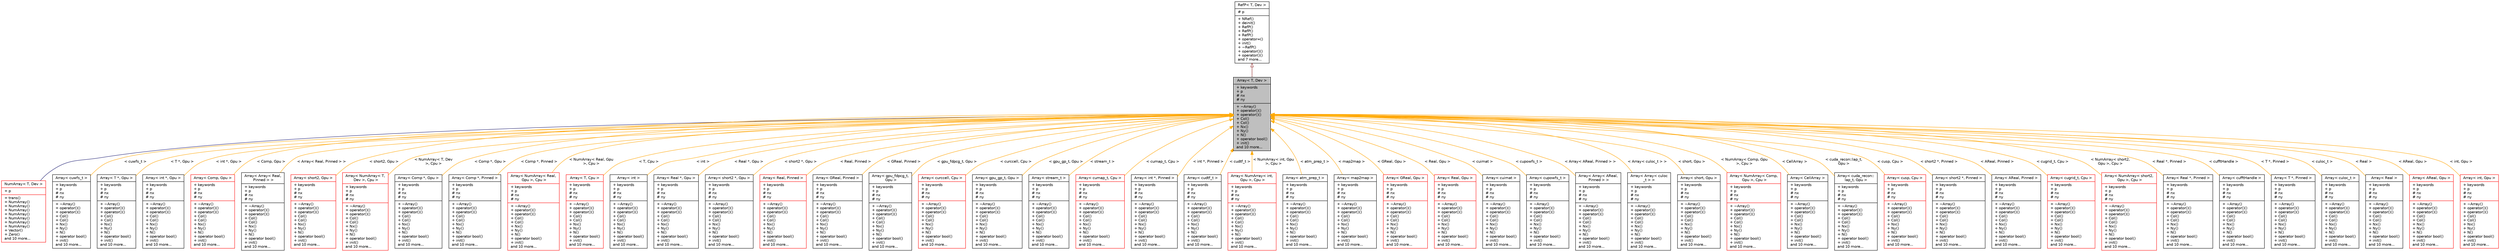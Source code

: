 digraph "Array&lt; T, Dev &gt;"
{
 // INTERACTIVE_SVG=YES
  bgcolor="transparent";
  edge [fontname="Helvetica",fontsize="10",labelfontname="Helvetica",labelfontsize="10"];
  node [fontname="Helvetica",fontsize="10",shape=record];
  Node0 [label="{Array\< T, Dev \>\n|+ keywords\l+ p\l# nx\l# ny\l|+ ~Array()\l+ operator()()\l+ operator()()\l+ Col()\l+ Col()\l+ Nx()\l+ Ny()\l+ N()\l+ operator bool()\l+ init()\land 10 more...\l}",height=0.2,width=0.4,color="black", fillcolor="grey75", style="filled", fontcolor="black"];
  Node1 -> Node0 [dir="back",color="firebrick4",fontsize="10",style="solid",arrowtail="onormal",fontname="Helvetica"];
  Node1 [label="{RefP\< T, Dev \>\n|# p\l|+ NRef()\l+ deinit()\l+ RefP()\l+ RefP()\l+ RefP()\l+ operator=()\l+ init()\l+ ~RefP()\l+ operator()()\l+ operator()()\land 7 more...\l}",height=0.2,width=0.4,color="black",URL="$class_ref_p.html"];
  Node0 -> Node2 [dir="back",color="midnightblue",fontsize="10",style="solid",arrowtail="onormal",fontname="Helvetica"];
  Node2 [label="{NumArray\< T, Dev \>\n|+ p\l|+ trans()\l+ NumArray()\l+ NumArray()\l+ NumArray()\l+ NumArray()\l+ NumArray()\l+ NumArray()\l+ NumArray()\l+ Vector()\l+ Zero()\land 10 more...\l}",height=0.2,width=0.4,color="red",URL="$class_num_array.html",tooltip="Only for array of numerical data. "];
  Node0 -> Node10 [dir="back",color="orange",fontsize="10",style="solid",label=" \< cuwfs_t \>" ,fontname="Helvetica"];
  Node10 [label="{Array\< cuwfs_t \>\n|+ keywords\l+ p\l# nx\l# ny\l|+ ~Array()\l+ operator()()\l+ operator()()\l+ Col()\l+ Col()\l+ Nx()\l+ Ny()\l+ N()\l+ operator bool()\l+ init()\land 10 more...\l}",height=0.2,width=0.4,color="black",URL="$class_array.html"];
  Node0 -> Node11 [dir="back",color="orange",fontsize="10",style="solid",label=" \< T *, Gpu \>" ,fontname="Helvetica"];
  Node11 [label="{Array\< T *, Gpu \>\n|+ keywords\l+ p\l# nx\l# ny\l|+ ~Array()\l+ operator()()\l+ operator()()\l+ Col()\l+ Col()\l+ Nx()\l+ Ny()\l+ N()\l+ operator bool()\l+ init()\land 10 more...\l}",height=0.2,width=0.4,color="black",URL="$class_array.html"];
  Node0 -> Node12 [dir="back",color="orange",fontsize="10",style="solid",label=" \< int *, Gpu \>" ,fontname="Helvetica"];
  Node12 [label="{Array\< int *, Gpu \>\n|+ keywords\l+ p\l# nx\l# ny\l|+ ~Array()\l+ operator()()\l+ operator()()\l+ Col()\l+ Col()\l+ Nx()\l+ Ny()\l+ N()\l+ operator bool()\l+ init()\land 10 more...\l}",height=0.2,width=0.4,color="black",URL="$class_array.html"];
  Node0 -> Node13 [dir="back",color="orange",fontsize="10",style="solid",label=" \< Comp, Gpu \>" ,fontname="Helvetica"];
  Node13 [label="{Array\< Comp, Gpu \>\n|+ keywords\l+ p\l# nx\l# ny\l|+ ~Array()\l+ operator()()\l+ operator()()\l+ Col()\l+ Col()\l+ Nx()\l+ Ny()\l+ N()\l+ operator bool()\l+ init()\land 10 more...\l}",height=0.2,width=0.4,color="red",URL="$class_array.html"];
  Node0 -> Node14 [dir="back",color="orange",fontsize="10",style="solid",label=" \< Array\< Real, Pinned \> \>" ,fontname="Helvetica"];
  Node14 [label="{Array\< Array\< Real,\l Pinned \> \>\n|+ keywords\l+ p\l# nx\l# ny\l|+ ~Array()\l+ operator()()\l+ operator()()\l+ Col()\l+ Col()\l+ Nx()\l+ Ny()\l+ N()\l+ operator bool()\l+ init()\land 10 more...\l}",height=0.2,width=0.4,color="black",URL="$class_array.html"];
  Node0 -> Node15 [dir="back",color="orange",fontsize="10",style="solid",label=" \< short2, Gpu \>" ,fontname="Helvetica"];
  Node15 [label="{Array\< short2, Gpu \>\n|+ keywords\l+ p\l# nx\l# ny\l|+ ~Array()\l+ operator()()\l+ operator()()\l+ Col()\l+ Col()\l+ Nx()\l+ Ny()\l+ N()\l+ operator bool()\l+ init()\land 10 more...\l}",height=0.2,width=0.4,color="red",URL="$class_array.html"];
  Node0 -> Node16 [dir="back",color="orange",fontsize="10",style="solid",label=" \< NumArray\< T, Dev\l \>, Cpu \>" ,fontname="Helvetica"];
  Node16 [label="{Array\< NumArray\< T,\l Dev \>, Cpu \>\n|+ keywords\l+ p\l# nx\l# ny\l|+ ~Array()\l+ operator()()\l+ operator()()\l+ Col()\l+ Col()\l+ Nx()\l+ Ny()\l+ N()\l+ operator bool()\l+ init()\land 10 more...\l}",height=0.2,width=0.4,color="red",URL="$class_array.html"];
  Node0 -> Node23 [dir="back",color="orange",fontsize="10",style="solid",label=" \< Comp *, Gpu \>" ,fontname="Helvetica"];
  Node23 [label="{Array\< Comp *, Gpu \>\n|+ keywords\l+ p\l# nx\l# ny\l|+ ~Array()\l+ operator()()\l+ operator()()\l+ Col()\l+ Col()\l+ Nx()\l+ Ny()\l+ N()\l+ operator bool()\l+ init()\land 10 more...\l}",height=0.2,width=0.4,color="black",URL="$class_array.html"];
  Node0 -> Node24 [dir="back",color="orange",fontsize="10",style="solid",label=" \< Comp *, Pinned \>" ,fontname="Helvetica"];
  Node24 [label="{Array\< Comp *, Pinned \>\n|+ keywords\l+ p\l# nx\l# ny\l|+ ~Array()\l+ operator()()\l+ operator()()\l+ Col()\l+ Col()\l+ Nx()\l+ Ny()\l+ N()\l+ operator bool()\l+ init()\land 10 more...\l}",height=0.2,width=0.4,color="black",URL="$class_array.html"];
  Node0 -> Node25 [dir="back",color="orange",fontsize="10",style="solid",label=" \< NumArray\< Real, Gpu\l \>, Cpu \>" ,fontname="Helvetica"];
  Node25 [label="{Array\< NumArray\< Real,\l Gpu \>, Cpu \>\n|+ keywords\l+ p\l# nx\l# ny\l|+ ~Array()\l+ operator()()\l+ operator()()\l+ Col()\l+ Col()\l+ Nx()\l+ Ny()\l+ N()\l+ operator bool()\l+ init()\land 10 more...\l}",height=0.2,width=0.4,color="red",URL="$class_array.html"];
  Node0 -> Node27 [dir="back",color="orange",fontsize="10",style="solid",label=" \< T, Cpu \>" ,fontname="Helvetica"];
  Node27 [label="{Array\< T, Cpu \>\n|+ keywords\l+ p\l# nx\l# ny\l|+ ~Array()\l+ operator()()\l+ operator()()\l+ Col()\l+ Col()\l+ Nx()\l+ Ny()\l+ N()\l+ operator bool()\l+ init()\land 10 more...\l}",height=0.2,width=0.4,color="red",URL="$class_array.html"];
  Node0 -> Node36 [dir="back",color="orange",fontsize="10",style="solid",label=" \< int \>" ,fontname="Helvetica"];
  Node36 [label="{Array\< int \>\n|+ keywords\l+ p\l# nx\l# ny\l|+ ~Array()\l+ operator()()\l+ operator()()\l+ Col()\l+ Col()\l+ Nx()\l+ Ny()\l+ N()\l+ operator bool()\l+ init()\land 10 more...\l}",height=0.2,width=0.4,color="black",URL="$class_array.html"];
  Node0 -> Node37 [dir="back",color="orange",fontsize="10",style="solid",label=" \< Real *, Gpu \>" ,fontname="Helvetica"];
  Node37 [label="{Array\< Real *, Gpu \>\n|+ keywords\l+ p\l# nx\l# ny\l|+ ~Array()\l+ operator()()\l+ operator()()\l+ Col()\l+ Col()\l+ Nx()\l+ Ny()\l+ N()\l+ operator bool()\l+ init()\land 10 more...\l}",height=0.2,width=0.4,color="black",URL="$class_array.html"];
  Node0 -> Node38 [dir="back",color="orange",fontsize="10",style="solid",label=" \< short2 *, Gpu \>" ,fontname="Helvetica"];
  Node38 [label="{Array\< short2 *, Gpu \>\n|+ keywords\l+ p\l# nx\l# ny\l|+ ~Array()\l+ operator()()\l+ operator()()\l+ Col()\l+ Col()\l+ Nx()\l+ Ny()\l+ N()\l+ operator bool()\l+ init()\land 10 more...\l}",height=0.2,width=0.4,color="black",URL="$class_array.html"];
  Node0 -> Node39 [dir="back",color="orange",fontsize="10",style="solid",label=" \< Real, Pinned \>" ,fontname="Helvetica"];
  Node39 [label="{Array\< Real, Pinned \>\n|+ keywords\l+ p\l# nx\l# ny\l|+ ~Array()\l+ operator()()\l+ operator()()\l+ Col()\l+ Col()\l+ Nx()\l+ Ny()\l+ N()\l+ operator bool()\l+ init()\land 10 more...\l}",height=0.2,width=0.4,color="red",URL="$class_array.html"];
  Node0 -> Node40 [dir="back",color="orange",fontsize="10",style="solid",label=" \< GReal, Pinned \>" ,fontname="Helvetica"];
  Node40 [label="{Array\< GReal, Pinned \>\n|+ keywords\l+ p\l# nx\l# ny\l|+ ~Array()\l+ operator()()\l+ operator()()\l+ Col()\l+ Col()\l+ Nx()\l+ Ny()\l+ N()\l+ operator bool()\l+ init()\land 10 more...\l}",height=0.2,width=0.4,color="black",URL="$class_array.html"];
  Node0 -> Node41 [dir="back",color="orange",fontsize="10",style="solid",label=" \< gpu_fdpcg_t, Gpu \>" ,fontname="Helvetica"];
  Node41 [label="{Array\< gpu_fdpcg_t,\l Gpu \>\n|+ keywords\l+ p\l# nx\l# ny\l|+ ~Array()\l+ operator()()\l+ operator()()\l+ Col()\l+ Col()\l+ Nx()\l+ Ny()\l+ N()\l+ operator bool()\l+ init()\land 10 more...\l}",height=0.2,width=0.4,color="black",URL="$class_array.html"];
  Node0 -> Node42 [dir="back",color="orange",fontsize="10",style="solid",label=" \< curccell, Cpu \>" ,fontname="Helvetica"];
  Node42 [label="{Array\< curccell, Cpu \>\n|+ keywords\l+ p\l# nx\l# ny\l|+ ~Array()\l+ operator()()\l+ operator()()\l+ Col()\l+ Col()\l+ Nx()\l+ Ny()\l+ N()\l+ operator bool()\l+ init()\land 10 more...\l}",height=0.2,width=0.4,color="red",URL="$class_array.html"];
  Node0 -> Node43 [dir="back",color="orange",fontsize="10",style="solid",label=" \< gpu_gp_t, Gpu \>" ,fontname="Helvetica"];
  Node43 [label="{Array\< gpu_gp_t, Gpu \>\n|+ keywords\l+ p\l# nx\l# ny\l|+ ~Array()\l+ operator()()\l+ operator()()\l+ Col()\l+ Col()\l+ Nx()\l+ Ny()\l+ N()\l+ operator bool()\l+ init()\land 10 more...\l}",height=0.2,width=0.4,color="black",URL="$class_array.html"];
  Node0 -> Node44 [dir="back",color="orange",fontsize="10",style="solid",label=" \< stream_t \>" ,fontname="Helvetica"];
  Node44 [label="{Array\< stream_t \>\n|+ keywords\l+ p\l# nx\l# ny\l|+ ~Array()\l+ operator()()\l+ operator()()\l+ Col()\l+ Col()\l+ Nx()\l+ Ny()\l+ N()\l+ operator bool()\l+ init()\land 10 more...\l}",height=0.2,width=0.4,color="black",URL="$class_array.html"];
  Node0 -> Node45 [dir="back",color="orange",fontsize="10",style="solid",label=" \< cumap_t, Cpu \>" ,fontname="Helvetica"];
  Node45 [label="{Array\< cumap_t, Cpu \>\n|+ keywords\l+ p\l# nx\l# ny\l|+ ~Array()\l+ operator()()\l+ operator()()\l+ Col()\l+ Col()\l+ Nx()\l+ Ny()\l+ N()\l+ operator bool()\l+ init()\land 10 more...\l}",height=0.2,width=0.4,color="red",URL="$class_array.html"];
  Node0 -> Node46 [dir="back",color="orange",fontsize="10",style="solid",label=" \< int *, Pinned \>" ,fontname="Helvetica"];
  Node46 [label="{Array\< int *, Pinned \>\n|+ keywords\l+ p\l# nx\l# ny\l|+ ~Array()\l+ operator()()\l+ operator()()\l+ Col()\l+ Col()\l+ Nx()\l+ Ny()\l+ N()\l+ operator bool()\l+ init()\land 10 more...\l}",height=0.2,width=0.4,color="black",URL="$class_array.html"];
  Node0 -> Node47 [dir="back",color="orange",fontsize="10",style="solid",label=" \< cudtf_t \>" ,fontname="Helvetica"];
  Node47 [label="{Array\< cudtf_t \>\n|+ keywords\l+ p\l# nx\l# ny\l|+ ~Array()\l+ operator()()\l+ operator()()\l+ Col()\l+ Col()\l+ Nx()\l+ Ny()\l+ N()\l+ operator bool()\l+ init()\land 10 more...\l}",height=0.2,width=0.4,color="black",URL="$class_array.html"];
  Node0 -> Node48 [dir="back",color="orange",fontsize="10",style="solid",label=" \< NumArray\< int, Gpu\l \>, Cpu \>" ,fontname="Helvetica"];
  Node48 [label="{Array\< NumArray\< int,\l Gpu \>, Cpu \>\n|+ keywords\l+ p\l# nx\l# ny\l|+ ~Array()\l+ operator()()\l+ operator()()\l+ Col()\l+ Col()\l+ Nx()\l+ Ny()\l+ N()\l+ operator bool()\l+ init()\land 10 more...\l}",height=0.2,width=0.4,color="red",URL="$class_array.html"];
  Node0 -> Node49 [dir="back",color="orange",fontsize="10",style="solid",label=" \< atm_prep_t \>" ,fontname="Helvetica"];
  Node49 [label="{Array\< atm_prep_t \>\n|+ keywords\l+ p\l# nx\l# ny\l|+ ~Array()\l+ operator()()\l+ operator()()\l+ Col()\l+ Col()\l+ Nx()\l+ Ny()\l+ N()\l+ operator bool()\l+ init()\land 10 more...\l}",height=0.2,width=0.4,color="black",URL="$class_array.html"];
  Node0 -> Node50 [dir="back",color="orange",fontsize="10",style="solid",label=" \< map2map \>" ,fontname="Helvetica"];
  Node50 [label="{Array\< map2map \>\n|+ keywords\l+ p\l# nx\l# ny\l|+ ~Array()\l+ operator()()\l+ operator()()\l+ Col()\l+ Col()\l+ Nx()\l+ Ny()\l+ N()\l+ operator bool()\l+ init()\land 10 more...\l}",height=0.2,width=0.4,color="black",URL="$class_array.html"];
  Node0 -> Node51 [dir="back",color="orange",fontsize="10",style="solid",label=" \< GReal, Gpu \>" ,fontname="Helvetica"];
  Node51 [label="{Array\< GReal, Gpu \>\n|+ keywords\l+ p\l# nx\l# ny\l|+ ~Array()\l+ operator()()\l+ operator()()\l+ Col()\l+ Col()\l+ Nx()\l+ Ny()\l+ N()\l+ operator bool()\l+ init()\land 10 more...\l}",height=0.2,width=0.4,color="red",URL="$class_array.html"];
  Node0 -> Node52 [dir="back",color="orange",fontsize="10",style="solid",label=" \< Real, Gpu \>" ,fontname="Helvetica"];
  Node52 [label="{Array\< Real, Gpu \>\n|+ keywords\l+ p\l# nx\l# ny\l|+ ~Array()\l+ operator()()\l+ operator()()\l+ Col()\l+ Col()\l+ Nx()\l+ Ny()\l+ N()\l+ operator bool()\l+ init()\land 10 more...\l}",height=0.2,width=0.4,color="red",URL="$class_array.html"];
  Node0 -> Node53 [dir="back",color="orange",fontsize="10",style="solid",label=" \< cuimat \>" ,fontname="Helvetica"];
  Node53 [label="{Array\< cuimat \>\n|+ keywords\l+ p\l# nx\l# ny\l|+ ~Array()\l+ operator()()\l+ operator()()\l+ Col()\l+ Col()\l+ Nx()\l+ Ny()\l+ N()\l+ operator bool()\l+ init()\land 10 more...\l}",height=0.2,width=0.4,color="black",URL="$class_array.html"];
  Node0 -> Node54 [dir="back",color="orange",fontsize="10",style="solid",label=" \< cupowfs_t \>" ,fontname="Helvetica"];
  Node54 [label="{Array\< cupowfs_t \>\n|+ keywords\l+ p\l# nx\l# ny\l|+ ~Array()\l+ operator()()\l+ operator()()\l+ Col()\l+ Col()\l+ Nx()\l+ Ny()\l+ N()\l+ operator bool()\l+ init()\land 10 more...\l}",height=0.2,width=0.4,color="black",URL="$class_array.html"];
  Node0 -> Node55 [dir="back",color="orange",fontsize="10",style="solid",label=" \< Array\< AReal, Pinned \> \>" ,fontname="Helvetica"];
  Node55 [label="{Array\< Array\< AReal,\l Pinned \> \>\n|+ keywords\l+ p\l# nx\l# ny\l|+ ~Array()\l+ operator()()\l+ operator()()\l+ Col()\l+ Col()\l+ Nx()\l+ Ny()\l+ N()\l+ operator bool()\l+ init()\land 10 more...\l}",height=0.2,width=0.4,color="black",URL="$class_array.html"];
  Node0 -> Node56 [dir="back",color="orange",fontsize="10",style="solid",label=" \< Array\< culoc_t \> \>" ,fontname="Helvetica"];
  Node56 [label="{Array\< Array\< culoc\l_t \> \>\n|+ keywords\l+ p\l# nx\l# ny\l|+ ~Array()\l+ operator()()\l+ operator()()\l+ Col()\l+ Col()\l+ Nx()\l+ Ny()\l+ N()\l+ operator bool()\l+ init()\land 10 more...\l}",height=0.2,width=0.4,color="black",URL="$class_array.html"];
  Node0 -> Node57 [dir="back",color="orange",fontsize="10",style="solid",label=" \< short, Gpu \>" ,fontname="Helvetica"];
  Node57 [label="{Array\< short, Gpu \>\n|+ keywords\l+ p\l# nx\l# ny\l|+ ~Array()\l+ operator()()\l+ operator()()\l+ Col()\l+ Col()\l+ Nx()\l+ Ny()\l+ N()\l+ operator bool()\l+ init()\land 10 more...\l}",height=0.2,width=0.4,color="black",URL="$class_array.html"];
  Node0 -> Node58 [dir="back",color="orange",fontsize="10",style="solid",label=" \< NumArray\< Comp, Gpu\l \>, Cpu \>" ,fontname="Helvetica"];
  Node58 [label="{Array\< NumArray\< Comp,\l Gpu \>, Cpu \>\n|+ keywords\l+ p\l# nx\l# ny\l|+ ~Array()\l+ operator()()\l+ operator()()\l+ Col()\l+ Col()\l+ Nx()\l+ Ny()\l+ N()\l+ operator bool()\l+ init()\land 10 more...\l}",height=0.2,width=0.4,color="red",URL="$class_array.html"];
  Node0 -> Node59 [dir="back",color="orange",fontsize="10",style="solid",label=" \< CellArray \>" ,fontname="Helvetica"];
  Node59 [label="{Array\< CellArray \>\n|+ keywords\l+ p\l# nx\l# ny\l|+ ~Array()\l+ operator()()\l+ operator()()\l+ Col()\l+ Col()\l+ Nx()\l+ Ny()\l+ N()\l+ operator bool()\l+ init()\land 10 more...\l}",height=0.2,width=0.4,color="black",URL="$class_array.html"];
  Node0 -> Node60 [dir="back",color="orange",fontsize="10",style="solid",label=" \< cuda_recon::lap_t,\l Gpu \>" ,fontname="Helvetica"];
  Node60 [label="{Array\< cuda_recon::\llap_t, Gpu \>\n|+ keywords\l+ p\l# nx\l# ny\l|+ ~Array()\l+ operator()()\l+ operator()()\l+ Col()\l+ Col()\l+ Nx()\l+ Ny()\l+ N()\l+ operator bool()\l+ init()\land 10 more...\l}",height=0.2,width=0.4,color="black",URL="$class_array.html"];
  Node0 -> Node61 [dir="back",color="orange",fontsize="10",style="solid",label=" \< cusp, Cpu \>" ,fontname="Helvetica"];
  Node61 [label="{Array\< cusp, Cpu \>\n|+ keywords\l+ p\l# nx\l# ny\l|+ ~Array()\l+ operator()()\l+ operator()()\l+ Col()\l+ Col()\l+ Nx()\l+ Ny()\l+ N()\l+ operator bool()\l+ init()\land 10 more...\l}",height=0.2,width=0.4,color="red",URL="$class_array.html"];
  Node0 -> Node62 [dir="back",color="orange",fontsize="10",style="solid",label=" \< short2 *, Pinned \>" ,fontname="Helvetica"];
  Node62 [label="{Array\< short2 *, Pinned \>\n|+ keywords\l+ p\l# nx\l# ny\l|+ ~Array()\l+ operator()()\l+ operator()()\l+ Col()\l+ Col()\l+ Nx()\l+ Ny()\l+ N()\l+ operator bool()\l+ init()\land 10 more...\l}",height=0.2,width=0.4,color="black",URL="$class_array.html"];
  Node0 -> Node63 [dir="back",color="orange",fontsize="10",style="solid",label=" \< AReal, Pinned \>" ,fontname="Helvetica"];
  Node63 [label="{Array\< AReal, Pinned \>\n|+ keywords\l+ p\l# nx\l# ny\l|+ ~Array()\l+ operator()()\l+ operator()()\l+ Col()\l+ Col()\l+ Nx()\l+ Ny()\l+ N()\l+ operator bool()\l+ init()\land 10 more...\l}",height=0.2,width=0.4,color="black",URL="$class_array.html"];
  Node0 -> Node64 [dir="back",color="orange",fontsize="10",style="solid",label=" \< cugrid_t, Cpu \>" ,fontname="Helvetica"];
  Node64 [label="{Array\< cugrid_t, Cpu \>\n|+ keywords\l+ p\l# nx\l# ny\l|+ ~Array()\l+ operator()()\l+ operator()()\l+ Col()\l+ Col()\l+ Nx()\l+ Ny()\l+ N()\l+ operator bool()\l+ init()\land 10 more...\l}",height=0.2,width=0.4,color="red",URL="$class_array.html"];
  Node0 -> Node65 [dir="back",color="orange",fontsize="10",style="solid",label=" \< NumArray\< short2,\l Gpu \>, Cpu \>" ,fontname="Helvetica"];
  Node65 [label="{Array\< NumArray\< short2,\l Gpu \>, Cpu \>\n|+ keywords\l+ p\l# nx\l# ny\l|+ ~Array()\l+ operator()()\l+ operator()()\l+ Col()\l+ Col()\l+ Nx()\l+ Ny()\l+ N()\l+ operator bool()\l+ init()\land 10 more...\l}",height=0.2,width=0.4,color="red",URL="$class_array.html"];
  Node0 -> Node66 [dir="back",color="orange",fontsize="10",style="solid",label=" \< Real *, Pinned \>" ,fontname="Helvetica"];
  Node66 [label="{Array\< Real *, Pinned \>\n|+ keywords\l+ p\l# nx\l# ny\l|+ ~Array()\l+ operator()()\l+ operator()()\l+ Col()\l+ Col()\l+ Nx()\l+ Ny()\l+ N()\l+ operator bool()\l+ init()\land 10 more...\l}",height=0.2,width=0.4,color="black",URL="$class_array.html"];
  Node0 -> Node67 [dir="back",color="orange",fontsize="10",style="solid",label=" \< cufftHandle \>" ,fontname="Helvetica"];
  Node67 [label="{Array\< cufftHandle \>\n|+ keywords\l+ p\l# nx\l# ny\l|+ ~Array()\l+ operator()()\l+ operator()()\l+ Col()\l+ Col()\l+ Nx()\l+ Ny()\l+ N()\l+ operator bool()\l+ init()\land 10 more...\l}",height=0.2,width=0.4,color="black",URL="$class_array.html"];
  Node0 -> Node68 [dir="back",color="orange",fontsize="10",style="solid",label=" \< T *, Pinned \>" ,fontname="Helvetica"];
  Node68 [label="{Array\< T *, Pinned \>\n|+ keywords\l+ p\l# nx\l# ny\l|+ ~Array()\l+ operator()()\l+ operator()()\l+ Col()\l+ Col()\l+ Nx()\l+ Ny()\l+ N()\l+ operator bool()\l+ init()\land 10 more...\l}",height=0.2,width=0.4,color="black",URL="$class_array.html"];
  Node0 -> Node69 [dir="back",color="orange",fontsize="10",style="solid",label=" \< culoc_t \>" ,fontname="Helvetica"];
  Node69 [label="{Array\< culoc_t \>\n|+ keywords\l+ p\l# nx\l# ny\l|+ ~Array()\l+ operator()()\l+ operator()()\l+ Col()\l+ Col()\l+ Nx()\l+ Ny()\l+ N()\l+ operator bool()\l+ init()\land 10 more...\l}",height=0.2,width=0.4,color="black",URL="$class_array.html"];
  Node0 -> Node70 [dir="back",color="orange",fontsize="10",style="solid",label=" \< Real \>" ,fontname="Helvetica"];
  Node70 [label="{Array\< Real \>\n|+ keywords\l+ p\l# nx\l# ny\l|+ ~Array()\l+ operator()()\l+ operator()()\l+ Col()\l+ Col()\l+ Nx()\l+ Ny()\l+ N()\l+ operator bool()\l+ init()\land 10 more...\l}",height=0.2,width=0.4,color="black",URL="$class_array.html"];
  Node0 -> Node71 [dir="back",color="orange",fontsize="10",style="solid",label=" \< AReal, Gpu \>" ,fontname="Helvetica"];
  Node71 [label="{Array\< AReal, Gpu \>\n|+ keywords\l+ p\l# nx\l# ny\l|+ ~Array()\l+ operator()()\l+ operator()()\l+ Col()\l+ Col()\l+ Nx()\l+ Ny()\l+ N()\l+ operator bool()\l+ init()\land 10 more...\l}",height=0.2,width=0.4,color="red",URL="$class_array.html"];
  Node0 -> Node72 [dir="back",color="orange",fontsize="10",style="solid",label=" \< int, Gpu \>" ,fontname="Helvetica"];
  Node72 [label="{Array\< int, Gpu \>\n|+ keywords\l+ p\l# nx\l# ny\l|+ ~Array()\l+ operator()()\l+ operator()()\l+ Col()\l+ Col()\l+ Nx()\l+ Ny()\l+ N()\l+ operator bool()\l+ init()\land 10 more...\l}",height=0.2,width=0.4,color="red",URL="$class_array.html"];
}
